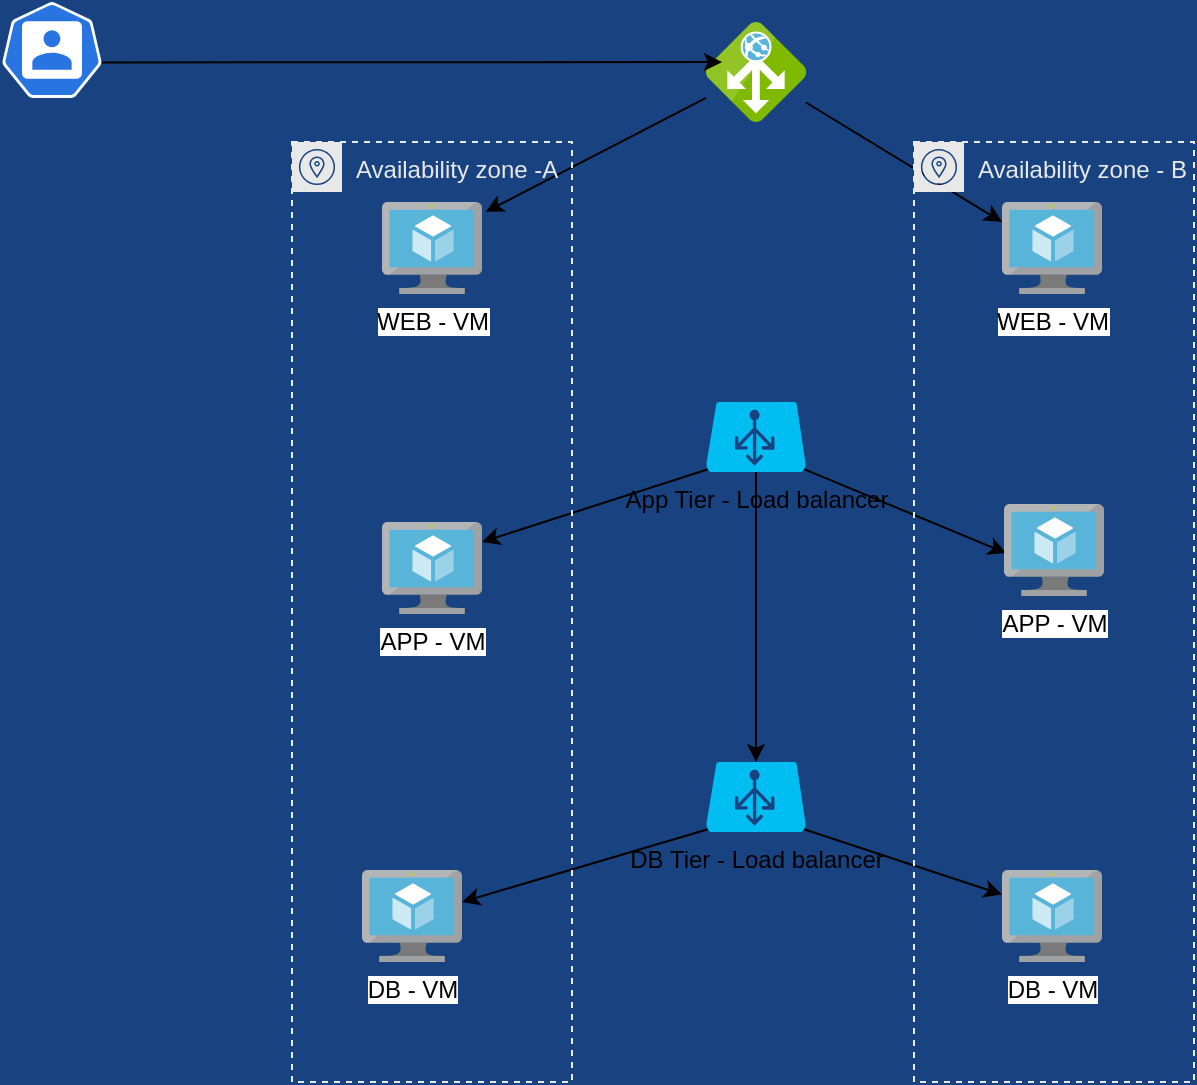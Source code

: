 <mxfile version="21.3.6" type="github">
  <diagram name="Page-1" id="7a6c530e-6e37-e111-ec74-82921da8cc10">
    <mxGraphModel dx="1400" dy="792" grid="1" gridSize="10" guides="1" tooltips="1" connect="1" arrows="1" fold="1" page="1" pageScale="1.5" pageWidth="1169" pageHeight="826" background="#184380" math="0" shadow="0">
      <root>
        <mxCell id="0" style=";html=1;" />
        <mxCell id="1" style=";html=1;" parent="0" />
        <mxCell id="dqcwzsDOCsRFN5LuKzVT-29" style="edgeStyle=none;rounded=0;orthogonalLoop=1;jettySize=auto;html=1;entryX=1.037;entryY=0.107;entryDx=0;entryDy=0;entryPerimeter=0;" edge="1" parent="1" source="dqcwzsDOCsRFN5LuKzVT-1" target="dqcwzsDOCsRFN5LuKzVT-25">
          <mxGeometry relative="1" as="geometry" />
        </mxCell>
        <mxCell id="dqcwzsDOCsRFN5LuKzVT-30" style="edgeStyle=none;rounded=0;orthogonalLoop=1;jettySize=auto;html=1;entryX=0;entryY=0.217;entryDx=0;entryDy=0;entryPerimeter=0;" edge="1" parent="1" source="dqcwzsDOCsRFN5LuKzVT-1" target="dqcwzsDOCsRFN5LuKzVT-26">
          <mxGeometry relative="1" as="geometry" />
        </mxCell>
        <mxCell id="dqcwzsDOCsRFN5LuKzVT-1" value="" style="image;sketch=0;aspect=fixed;html=1;points=[];align=center;fontSize=12;image=img/lib/mscae/Application_Gateway.svg;" vertex="1" parent="1">
          <mxGeometry x="852" y="160" width="50" height="50" as="geometry" />
        </mxCell>
        <mxCell id="dqcwzsDOCsRFN5LuKzVT-12" style="edgeStyle=none;rounded=0;orthogonalLoop=1;jettySize=auto;html=1;exitX=0.02;exitY=0.96;exitDx=0;exitDy=0;exitPerimeter=0;" edge="1" parent="1" source="dqcwzsDOCsRFN5LuKzVT-2">
          <mxGeometry relative="1" as="geometry">
            <mxPoint x="740" y="420" as="targetPoint" />
          </mxGeometry>
        </mxCell>
        <mxCell id="dqcwzsDOCsRFN5LuKzVT-13" style="edgeStyle=none;rounded=0;orthogonalLoop=1;jettySize=auto;html=1;exitX=0.98;exitY=0.96;exitDx=0;exitDy=0;exitPerimeter=0;entryX=0.043;entryY=0.512;entryDx=0;entryDy=0;entryPerimeter=0;" edge="1" parent="1" source="dqcwzsDOCsRFN5LuKzVT-2">
          <mxGeometry relative="1" as="geometry">
            <mxPoint x="1002.15" y="425.6" as="targetPoint" />
          </mxGeometry>
        </mxCell>
        <mxCell id="dqcwzsDOCsRFN5LuKzVT-14" style="edgeStyle=none;rounded=0;orthogonalLoop=1;jettySize=auto;html=1;exitX=0.5;exitY=1;exitDx=0;exitDy=0;exitPerimeter=0;entryX=0.5;entryY=0;entryDx=0;entryDy=0;entryPerimeter=0;" edge="1" parent="1" source="dqcwzsDOCsRFN5LuKzVT-2" target="dqcwzsDOCsRFN5LuKzVT-3">
          <mxGeometry relative="1" as="geometry" />
        </mxCell>
        <mxCell id="dqcwzsDOCsRFN5LuKzVT-15" style="edgeStyle=none;rounded=0;orthogonalLoop=1;jettySize=auto;html=1;exitX=0.02;exitY=0.96;exitDx=0;exitDy=0;exitPerimeter=0;" edge="1" parent="1" source="dqcwzsDOCsRFN5LuKzVT-3">
          <mxGeometry relative="1" as="geometry">
            <mxPoint x="730" y="600" as="targetPoint" />
          </mxGeometry>
        </mxCell>
        <mxCell id="dqcwzsDOCsRFN5LuKzVT-2" value="App Tier - Load balancer" style="verticalLabelPosition=bottom;html=1;verticalAlign=top;align=center;strokeColor=none;fillColor=#00BEF2;shape=mxgraph.azure.azure_load_balancer;" vertex="1" parent="1">
          <mxGeometry x="852" y="350" width="50" height="35" as="geometry" />
        </mxCell>
        <mxCell id="dqcwzsDOCsRFN5LuKzVT-16" style="edgeStyle=none;rounded=0;orthogonalLoop=1;jettySize=auto;html=1;exitX=0.98;exitY=0.96;exitDx=0;exitDy=0;exitPerimeter=0;" edge="1" parent="1" source="dqcwzsDOCsRFN5LuKzVT-3">
          <mxGeometry relative="1" as="geometry">
            <mxPoint x="1000" y="596.254" as="targetPoint" />
          </mxGeometry>
        </mxCell>
        <mxCell id="dqcwzsDOCsRFN5LuKzVT-3" value="DB Tier - Load balancer&lt;br&gt;" style="verticalLabelPosition=bottom;html=1;verticalAlign=top;align=center;strokeColor=none;fillColor=#00BEF2;shape=mxgraph.azure.azure_load_balancer;" vertex="1" parent="1">
          <mxGeometry x="852" y="530" width="50" height="35" as="geometry" />
        </mxCell>
        <mxCell id="dqcwzsDOCsRFN5LuKzVT-10" style="edgeStyle=none;rounded=0;orthogonalLoop=1;jettySize=auto;html=1;exitX=0.995;exitY=0.63;exitDx=0;exitDy=0;exitPerimeter=0;entryX=0.16;entryY=0.4;entryDx=0;entryDy=0;entryPerimeter=0;" edge="1" parent="1" source="dqcwzsDOCsRFN5LuKzVT-8" target="dqcwzsDOCsRFN5LuKzVT-1">
          <mxGeometry relative="1" as="geometry" />
        </mxCell>
        <mxCell id="dqcwzsDOCsRFN5LuKzVT-18" value="Availability zone -A" style="sketch=0;outlineConnect=0;gradientColor=none;html=1;whiteSpace=wrap;fontSize=12;fontStyle=0;shape=mxgraph.aws4.group;grIcon=mxgraph.aws4.group_availability_zone;strokeColor=#E8E8E8;fillColor=none;verticalAlign=top;align=left;spacingLeft=30;fontColor=#E8E8E8;dashed=1;" vertex="1" parent="1">
          <mxGeometry x="645" y="220" width="140" height="470" as="geometry" />
        </mxCell>
        <mxCell id="dqcwzsDOCsRFN5LuKzVT-20" value="Availability zone - B" style="sketch=0;outlineConnect=0;gradientColor=none;html=1;whiteSpace=wrap;fontSize=12;fontStyle=0;shape=mxgraph.aws4.group;grIcon=mxgraph.aws4.group_availability_zone;strokeColor=#E8E8E8;fillColor=none;verticalAlign=top;align=left;spacingLeft=30;fontColor=#E8E8E8;dashed=1;" vertex="1" parent="1">
          <mxGeometry x="956" y="220" width="140" height="470" as="geometry" />
        </mxCell>
        <mxCell id="dqcwzsDOCsRFN5LuKzVT-8" value="" style="sketch=0;html=1;dashed=0;whitespace=wrap;fillColor=#2875E2;strokeColor=#ffffff;points=[[0.005,0.63,0],[0.1,0.2,0],[0.9,0.2,0],[0.5,0,0],[0.995,0.63,0],[0.72,0.99,0],[0.5,1,0],[0.28,0.99,0]];verticalLabelPosition=bottom;align=center;verticalAlign=top;shape=mxgraph.kubernetes.icon;prIcon=user" vertex="1" parent="1">
          <mxGeometry x="500" y="150" width="50" height="48" as="geometry" />
        </mxCell>
        <mxCell id="dqcwzsDOCsRFN5LuKzVT-21" value="DB - VM" style="image;sketch=0;aspect=fixed;html=1;points=[];align=center;fontSize=12;image=img/lib/mscae/Virtual_Machine.svg;" vertex="1" parent="1">
          <mxGeometry x="680" y="584" width="50" height="46" as="geometry" />
        </mxCell>
        <mxCell id="dqcwzsDOCsRFN5LuKzVT-22" value="DB - VM" style="image;sketch=0;aspect=fixed;html=1;points=[];align=center;fontSize=12;image=img/lib/mscae/Virtual_Machine.svg;" vertex="1" parent="1">
          <mxGeometry x="1000" y="584" width="50" height="46" as="geometry" />
        </mxCell>
        <mxCell id="dqcwzsDOCsRFN5LuKzVT-23" value="APP - VM" style="image;sketch=0;aspect=fixed;html=1;points=[];align=center;fontSize=12;image=img/lib/mscae/Virtual_Machine.svg;" vertex="1" parent="1">
          <mxGeometry x="1001" y="401" width="50" height="46" as="geometry" />
        </mxCell>
        <mxCell id="dqcwzsDOCsRFN5LuKzVT-24" value="APP - VM" style="image;sketch=0;aspect=fixed;html=1;points=[];align=center;fontSize=12;image=img/lib/mscae/Virtual_Machine.svg;" vertex="1" parent="1">
          <mxGeometry x="690" y="410" width="50" height="46" as="geometry" />
        </mxCell>
        <mxCell id="dqcwzsDOCsRFN5LuKzVT-25" value="WEB - VM" style="image;sketch=0;aspect=fixed;html=1;points=[];align=center;fontSize=12;image=img/lib/mscae/Virtual_Machine.svg;" vertex="1" parent="1">
          <mxGeometry x="690" y="250" width="50" height="46" as="geometry" />
        </mxCell>
        <mxCell id="dqcwzsDOCsRFN5LuKzVT-26" value="WEB - VM" style="image;sketch=0;aspect=fixed;html=1;points=[];align=center;fontSize=12;image=img/lib/mscae/Virtual_Machine.svg;" vertex="1" parent="1">
          <mxGeometry x="1000" y="250" width="50" height="46" as="geometry" />
        </mxCell>
      </root>
    </mxGraphModel>
  </diagram>
</mxfile>
